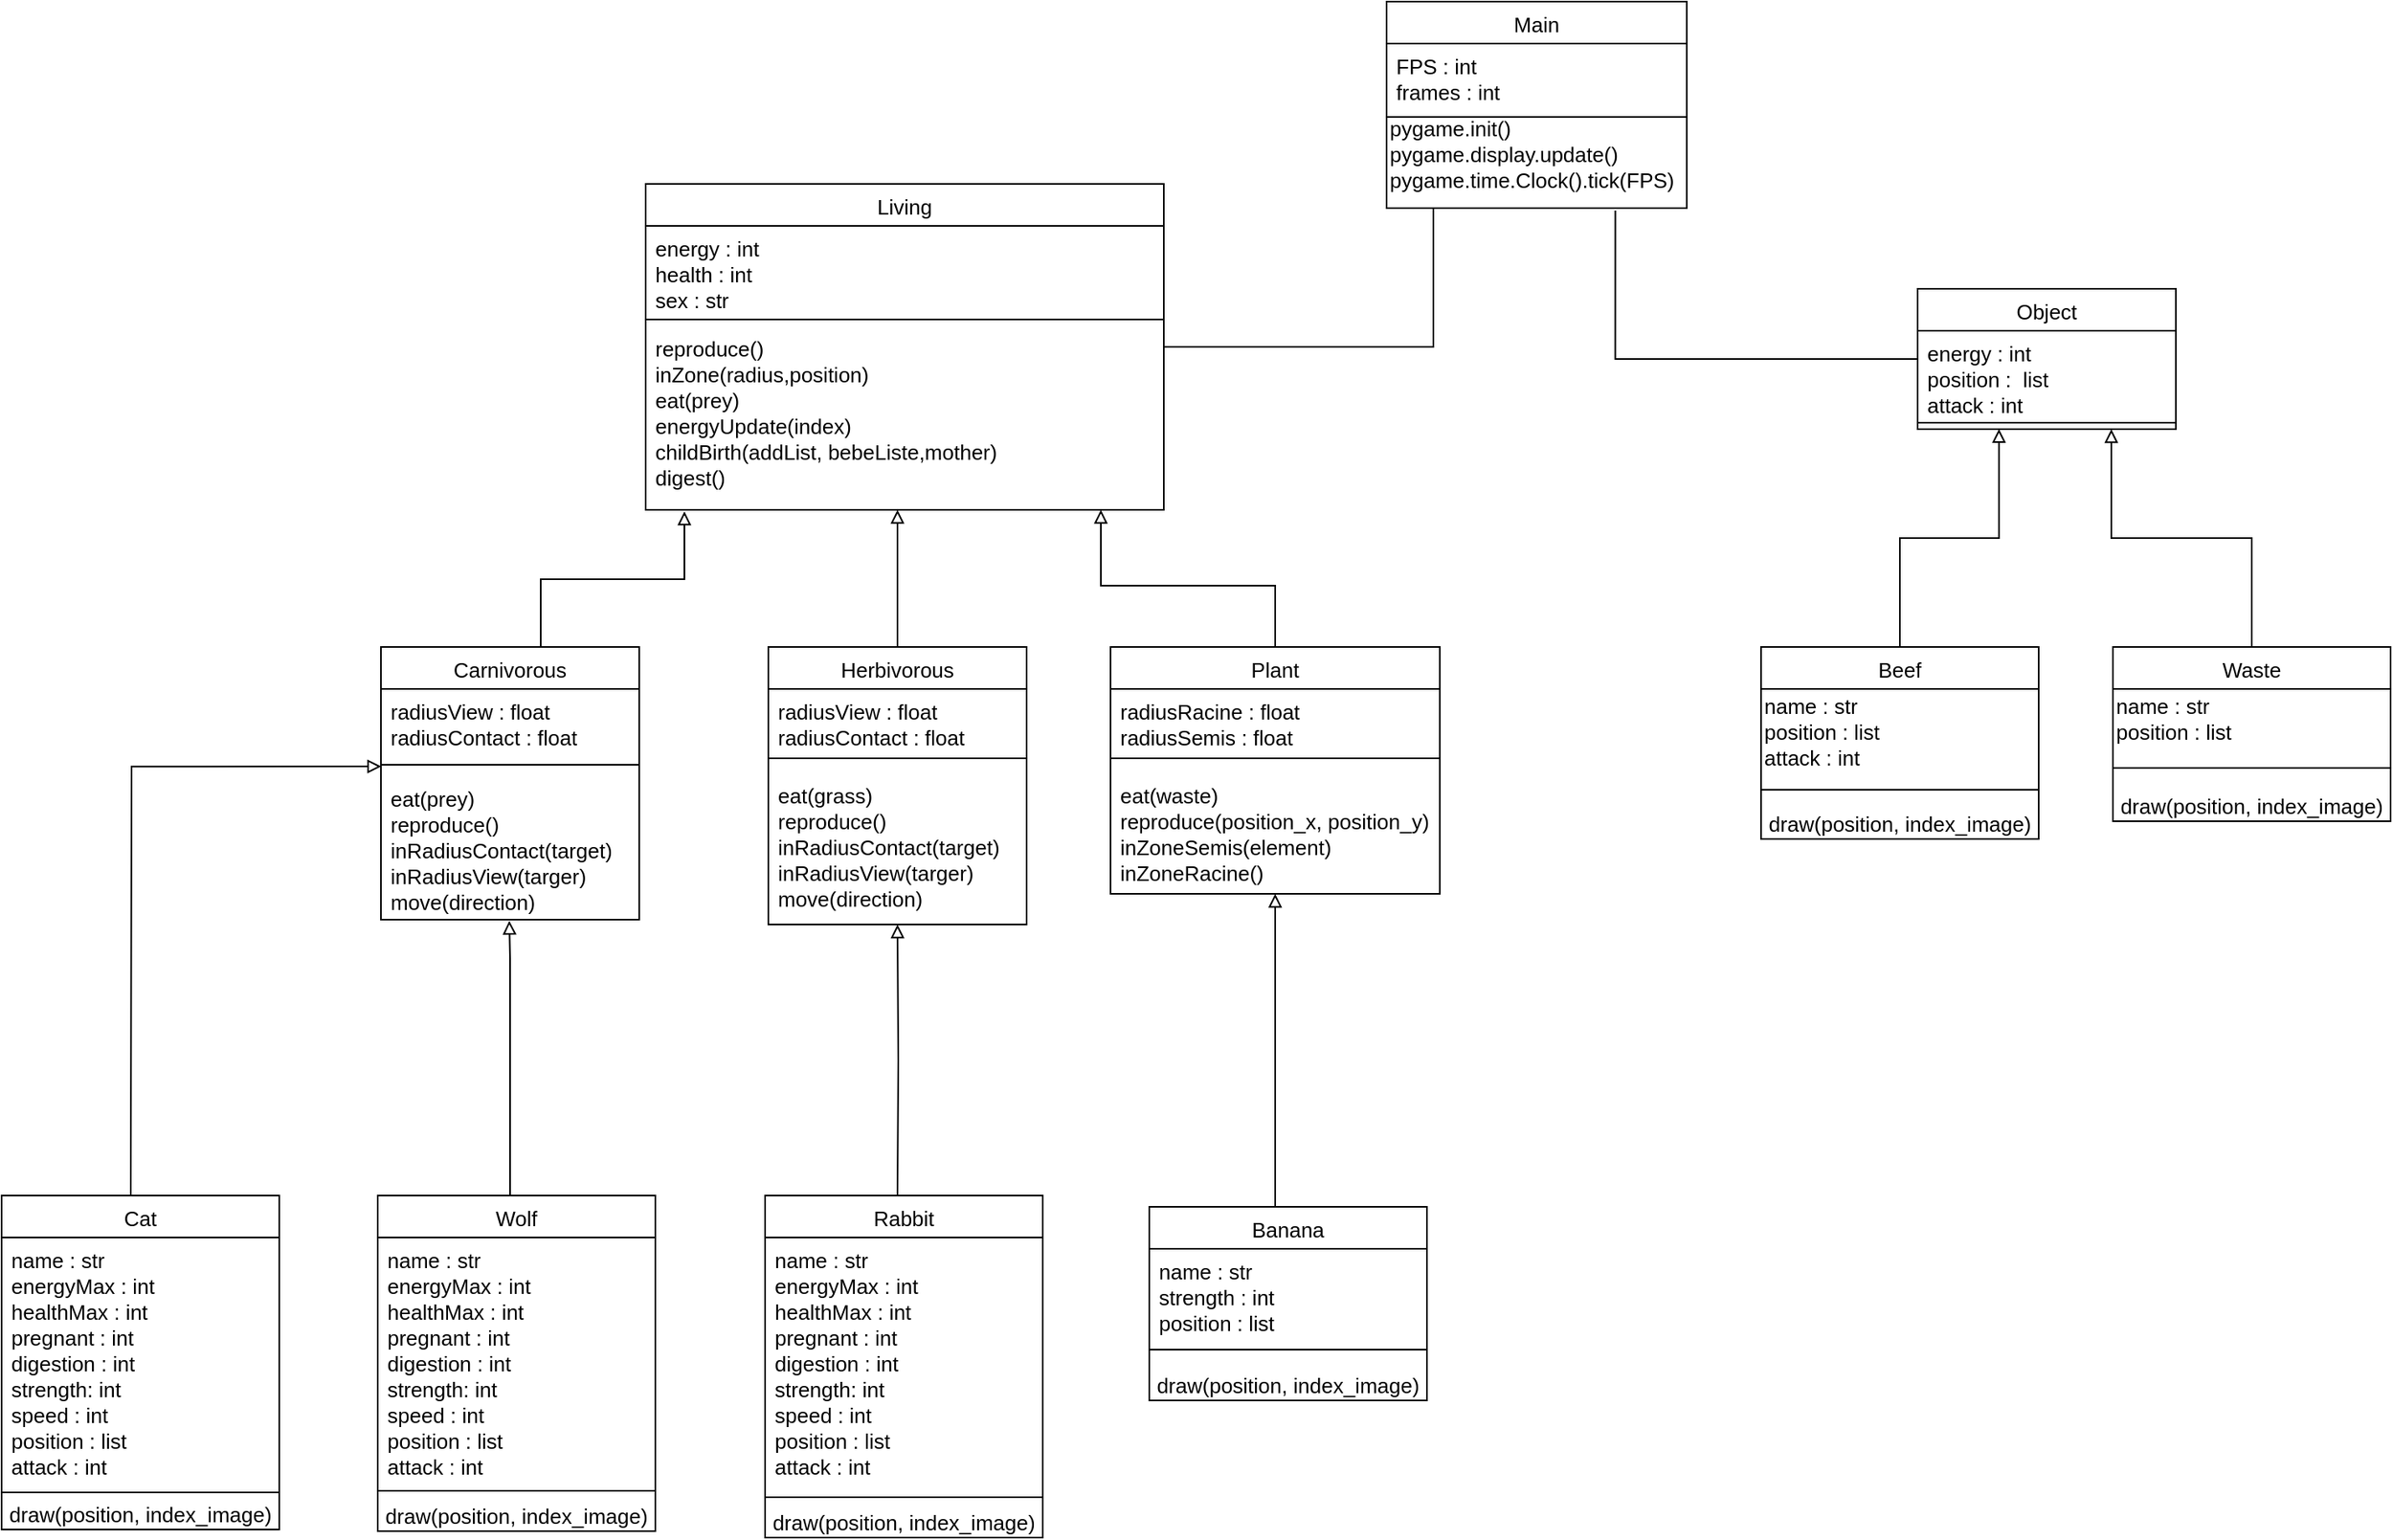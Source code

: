<mxfile version="16.1.0" type="onedrive"><diagram id="C5RBs43oDa-KdzZeNtuy" name="Page-1"><mxGraphModel dx="2062" dy="1209" grid="0" gridSize="10" guides="1" tooltips="1" connect="1" arrows="1" fold="1" page="1" pageScale="1" pageWidth="1654" pageHeight="1169" math="0" shadow="0"><root><mxCell id="WIyWlLk6GJQsqaUBKTNV-0"/><mxCell id="WIyWlLk6GJQsqaUBKTNV-1" parent="WIyWlLk6GJQsqaUBKTNV-0"/><mxCell id="tCnxdBjShXMrXJM-JRgk-33" value="" style="edgeStyle=orthogonalEdgeStyle;rounded=0;orthogonalLoop=1;jettySize=auto;fontSize=13;fontStyle=0;labelBorderColor=none;endArrow=none;endFill=0;" parent="WIyWlLk6GJQsqaUBKTNV-1" source="qqY5NxQBTnDj3dxJm5_0-4" target="tCnxdBjShXMrXJM-JRgk-31" edge="1"><mxGeometry relative="1" as="geometry"><mxPoint x="1002" y="234" as="targetPoint"/><Array as="points"><mxPoint x="966" y="306"/></Array></mxGeometry></mxCell><mxCell id="qqY5NxQBTnDj3dxJm5_0-4" value="Living" style="swimlane;fontStyle=0;align=center;verticalAlign=top;childLayout=stackLayout;horizontal=1;startSize=26;horizontalStack=0;resizeParent=1;resizeParentMax=0;resizeLast=0;collapsible=1;marginBottom=0;rounded=0;labelBorderColor=none;fontSize=13;" parent="WIyWlLk6GJQsqaUBKTNV-1" vertex="1"><mxGeometry x="478" y="205" width="321" height="202" as="geometry"/></mxCell><mxCell id="qqY5NxQBTnDj3dxJm5_0-5" value="energy : int&#10;health : int&#10;sex : str" style="text;strokeColor=none;fillColor=none;align=left;verticalAlign=top;spacingLeft=4;spacingRight=4;overflow=hidden;rotatable=0;points=[[0,0.5],[1,0.5]];portConstraint=eastwest;rounded=0;fontStyle=0;labelBorderColor=none;fontSize=13;" parent="qqY5NxQBTnDj3dxJm5_0-4" vertex="1"><mxGeometry y="26" width="321" height="54" as="geometry"/></mxCell><mxCell id="qqY5NxQBTnDj3dxJm5_0-6" value="" style="line;strokeWidth=1;fillColor=none;align=left;verticalAlign=middle;spacingTop=-1;spacingLeft=3;spacingRight=3;rotatable=0;labelPosition=right;points=[];portConstraint=eastwest;rounded=0;fontStyle=0;labelBorderColor=none;fontSize=13;" parent="qqY5NxQBTnDj3dxJm5_0-4" vertex="1"><mxGeometry y="80" width="321" height="8" as="geometry"/></mxCell><mxCell id="qqY5NxQBTnDj3dxJm5_0-7" value="reproduce()&#10;inZone(radius,position)&#10;eat(prey)&#10;energyUpdate(index)&#10;childBirth(addList, bebeListe,mother)&#10;digest()&#10;" style="text;strokeColor=none;fillColor=none;align=left;verticalAlign=top;spacingLeft=4;spacingRight=4;overflow=hidden;rotatable=0;points=[[0,0.5],[1,0.5]];portConstraint=eastwest;rounded=0;fontStyle=0;labelBorderColor=none;fontSize=13;" parent="qqY5NxQBTnDj3dxJm5_0-4" vertex="1"><mxGeometry y="88" width="321" height="114" as="geometry"/></mxCell><mxCell id="tCnxdBjShXMrXJM-JRgk-35" value="" style="edgeStyle=orthogonalEdgeStyle;rounded=0;orthogonalLoop=1;jettySize=auto;entryX=0.762;entryY=1.03;entryDx=0;entryDy=0;entryPerimeter=0;fontSize=13;fontStyle=0;labelBorderColor=none;endArrow=none;endFill=0;" parent="WIyWlLk6GJQsqaUBKTNV-1" source="qqY5NxQBTnDj3dxJm5_0-14" target="tCnxdBjShXMrXJM-JRgk-31" edge="1"><mxGeometry relative="1" as="geometry"/></mxCell><mxCell id="qqY5NxQBTnDj3dxJm5_0-14" value="Object" style="swimlane;fontStyle=0;align=center;verticalAlign=top;childLayout=stackLayout;horizontal=1;startSize=26;horizontalStack=0;resizeParent=1;resizeParentMax=0;resizeLast=0;collapsible=1;marginBottom=0;rounded=0;labelBorderColor=none;fontSize=13;" parent="WIyWlLk6GJQsqaUBKTNV-1" vertex="1"><mxGeometry x="1266" y="270" width="160" height="87" as="geometry"/></mxCell><mxCell id="qqY5NxQBTnDj3dxJm5_0-15" value="energy : int&#10;position :  list&#10;attack : int" style="text;strokeColor=none;fillColor=none;align=left;verticalAlign=top;spacingLeft=4;spacingRight=4;overflow=hidden;rotatable=0;points=[[0,0.5],[1,0.5]];portConstraint=eastwest;rounded=0;fontStyle=0;labelBorderColor=none;fontSize=13;" parent="qqY5NxQBTnDj3dxJm5_0-14" vertex="1"><mxGeometry y="26" width="160" height="53" as="geometry"/></mxCell><mxCell id="qqY5NxQBTnDj3dxJm5_0-16" value="" style="line;strokeWidth=1;fillColor=none;align=left;verticalAlign=middle;spacingTop=-1;spacingLeft=3;spacingRight=3;rotatable=0;labelPosition=right;points=[];portConstraint=eastwest;rounded=0;fontStyle=0;labelBorderColor=none;fontSize=13;" parent="qqY5NxQBTnDj3dxJm5_0-14" vertex="1"><mxGeometry y="79" width="160" height="8" as="geometry"/></mxCell><mxCell id="qqY5NxQBTnDj3dxJm5_0-27" value="" style="edgeStyle=orthogonalEdgeStyle;orthogonalLoop=1;jettySize=auto;rounded=0;endArrow=block;endFill=0;fontStyle=0;labelBorderColor=none;fontSize=13;" parent="WIyWlLk6GJQsqaUBKTNV-1" source="qqY5NxQBTnDj3dxJm5_0-23" edge="1"><mxGeometry relative="1" as="geometry"><mxPoint x="502" y="408" as="targetPoint"/><Array as="points"><mxPoint x="413" y="450"/><mxPoint x="502" y="450"/></Array></mxGeometry></mxCell><mxCell id="qqY5NxQBTnDj3dxJm5_0-23" value="Carnivorous" style="swimlane;fontStyle=0;align=center;verticalAlign=top;childLayout=stackLayout;horizontal=1;startSize=26;horizontalStack=0;resizeParent=1;resizeParentMax=0;resizeLast=0;collapsible=1;marginBottom=0;rounded=0;labelBorderColor=none;fontSize=13;" parent="WIyWlLk6GJQsqaUBKTNV-1" vertex="1"><mxGeometry x="314" y="492" width="160" height="169" as="geometry"/></mxCell><mxCell id="qqY5NxQBTnDj3dxJm5_0-24" value="radiusView : float&#10;radiusContact : float" style="text;strokeColor=none;fillColor=none;align=left;verticalAlign=top;spacingLeft=4;spacingRight=4;overflow=hidden;rotatable=0;points=[[0,0.5],[1,0.5]];portConstraint=eastwest;rounded=0;fontStyle=0;labelBorderColor=none;fontSize=13;" parent="qqY5NxQBTnDj3dxJm5_0-23" vertex="1"><mxGeometry y="26" width="160" height="40" as="geometry"/></mxCell><mxCell id="qqY5NxQBTnDj3dxJm5_0-25" value="" style="line;strokeWidth=1;fillColor=none;align=left;verticalAlign=middle;spacingTop=-1;spacingLeft=3;spacingRight=3;rotatable=0;labelPosition=right;points=[];portConstraint=eastwest;rounded=0;fontStyle=0;labelBorderColor=none;fontSize=13;" parent="qqY5NxQBTnDj3dxJm5_0-23" vertex="1"><mxGeometry y="66" width="160" height="14" as="geometry"/></mxCell><mxCell id="qqY5NxQBTnDj3dxJm5_0-26" value="eat(prey)&#10;reproduce()&#10;inRadiusContact(target)&#10;inRadiusView(targer)&#10;move(direction)" style="text;strokeColor=none;fillColor=none;align=left;verticalAlign=top;spacingLeft=4;spacingRight=4;overflow=hidden;rotatable=0;points=[[0,0.5],[1,0.5]];portConstraint=eastwest;rounded=0;fontStyle=0;labelBorderColor=none;fontSize=13;" parent="qqY5NxQBTnDj3dxJm5_0-23" vertex="1"><mxGeometry y="80" width="160" height="89" as="geometry"/></mxCell><mxCell id="qqY5NxQBTnDj3dxJm5_0-33" value="" style="edgeStyle=orthogonalEdgeStyle;orthogonalLoop=1;jettySize=auto;rounded=0;endArrow=block;endFill=0;fontStyle=0;labelBorderColor=none;fontSize=13;" parent="WIyWlLk6GJQsqaUBKTNV-1" source="qqY5NxQBTnDj3dxJm5_0-28" edge="1"><mxGeometry relative="1" as="geometry"><mxPoint x="634" y="407" as="targetPoint"/><Array as="points"><mxPoint x="634" y="447"/><mxPoint x="634" y="447"/></Array></mxGeometry></mxCell><mxCell id="qqY5NxQBTnDj3dxJm5_0-28" value="Herbivorous" style="swimlane;fontStyle=0;align=center;verticalAlign=top;childLayout=stackLayout;horizontal=1;startSize=26;horizontalStack=0;resizeParent=1;resizeParentMax=0;resizeLast=0;collapsible=1;marginBottom=0;rounded=0;labelBorderColor=none;fontSize=13;" parent="WIyWlLk6GJQsqaUBKTNV-1" vertex="1"><mxGeometry x="554" y="492" width="160" height="172" as="geometry"/></mxCell><mxCell id="qqY5NxQBTnDj3dxJm5_0-29" value="radiusView : float&#10;radiusContact : float" style="text;strokeColor=none;fillColor=none;align=left;verticalAlign=top;spacingLeft=4;spacingRight=4;overflow=hidden;rotatable=0;points=[[0,0.5],[1,0.5]];portConstraint=eastwest;rounded=0;fontStyle=0;labelBorderColor=none;fontSize=13;" parent="qqY5NxQBTnDj3dxJm5_0-28" vertex="1"><mxGeometry y="26" width="160" height="34" as="geometry"/></mxCell><mxCell id="qqY5NxQBTnDj3dxJm5_0-30" value="" style="line;strokeWidth=1;fillColor=none;align=left;verticalAlign=middle;spacingTop=-1;spacingLeft=3;spacingRight=3;rotatable=0;labelPosition=right;points=[];portConstraint=eastwest;rounded=0;fontStyle=0;labelBorderColor=none;fontSize=13;" parent="qqY5NxQBTnDj3dxJm5_0-28" vertex="1"><mxGeometry y="60" width="160" height="18" as="geometry"/></mxCell><mxCell id="qqY5NxQBTnDj3dxJm5_0-31" value="eat(grass)&#10;reproduce()&#10;inRadiusContact(target)&#10;inRadiusView(targer)&#10;move(direction)" style="text;strokeColor=none;fillColor=none;align=left;verticalAlign=top;spacingLeft=4;spacingRight=4;overflow=hidden;rotatable=0;points=[[0,0.5],[1,0.5]];portConstraint=eastwest;rounded=0;fontStyle=0;labelBorderColor=none;fontSize=13;" parent="qqY5NxQBTnDj3dxJm5_0-28" vertex="1"><mxGeometry y="78" width="160" height="94" as="geometry"/></mxCell><mxCell id="qqY5NxQBTnDj3dxJm5_0-38" value="" style="edgeStyle=orthogonalEdgeStyle;orthogonalLoop=1;jettySize=auto;rounded=0;endArrow=block;endFill=0;fontStyle=0;labelBorderColor=none;fontSize=13;" parent="WIyWlLk6GJQsqaUBKTNV-1" source="qqY5NxQBTnDj3dxJm5_0-34" edge="1"><mxGeometry relative="1" as="geometry"><mxPoint x="760" y="407" as="targetPoint"/><Array as="points"><mxPoint x="868" y="454"/><mxPoint x="760" y="454"/></Array></mxGeometry></mxCell><mxCell id="qqY5NxQBTnDj3dxJm5_0-34" value="Plant" style="swimlane;fontStyle=0;align=center;verticalAlign=top;childLayout=stackLayout;horizontal=1;startSize=26;horizontalStack=0;resizeParent=1;resizeParentMax=0;resizeLast=0;collapsible=1;marginBottom=0;rounded=0;labelBorderColor=none;fontSize=13;" parent="WIyWlLk6GJQsqaUBKTNV-1" vertex="1"><mxGeometry x="766" y="492" width="204" height="153" as="geometry"/></mxCell><mxCell id="qqY5NxQBTnDj3dxJm5_0-35" value="radiusRacine : float&#10;radiusSemis : float" style="text;strokeColor=none;fillColor=none;align=left;verticalAlign=top;spacingLeft=4;spacingRight=4;overflow=hidden;rotatable=0;points=[[0,0.5],[1,0.5]];portConstraint=eastwest;rounded=0;fontStyle=0;labelBorderColor=none;fontSize=13;" parent="qqY5NxQBTnDj3dxJm5_0-34" vertex="1"><mxGeometry y="26" width="204" height="34" as="geometry"/></mxCell><mxCell id="qqY5NxQBTnDj3dxJm5_0-36" value="" style="line;strokeWidth=1;fillColor=none;align=left;verticalAlign=middle;spacingTop=-1;spacingLeft=3;spacingRight=3;rotatable=0;labelPosition=right;points=[];portConstraint=eastwest;rounded=0;fontStyle=0;labelBorderColor=none;fontSize=13;" parent="qqY5NxQBTnDj3dxJm5_0-34" vertex="1"><mxGeometry y="60" width="204" height="18" as="geometry"/></mxCell><mxCell id="qqY5NxQBTnDj3dxJm5_0-37" value="eat(waste)&#10;reproduce(position_x, position_y)&#10;inZoneSemis(element)&#10;inZoneRacine()" style="text;strokeColor=none;fillColor=none;align=left;verticalAlign=top;spacingLeft=4;spacingRight=4;overflow=hidden;rotatable=0;points=[[0,0.5],[1,0.5]];portConstraint=eastwest;rounded=0;fontStyle=0;labelBorderColor=none;fontSize=13;" parent="qqY5NxQBTnDj3dxJm5_0-34" vertex="1"><mxGeometry y="78" width="204" height="75" as="geometry"/></mxCell><mxCell id="tCnxdBjShXMrXJM-JRgk-36" value="" style="edgeStyle=orthogonalEdgeStyle;rounded=0;orthogonalLoop=1;jettySize=auto;fontSize=13;entryX=0.315;entryY=0.986;entryDx=0;entryDy=0;entryPerimeter=0;fontStyle=0;labelBorderColor=none;endArrow=block;endFill=0;" parent="WIyWlLk6GJQsqaUBKTNV-1" source="qqY5NxQBTnDj3dxJm5_0-39" target="qqY5NxQBTnDj3dxJm5_0-16" edge="1"><mxGeometry relative="1" as="geometry"/></mxCell><mxCell id="qqY5NxQBTnDj3dxJm5_0-39" value="Beef" style="swimlane;fontStyle=0;align=center;verticalAlign=top;childLayout=stackLayout;horizontal=1;startSize=26;horizontalStack=0;resizeParent=1;resizeParentMax=0;resizeLast=0;collapsible=1;marginBottom=0;rounded=0;labelBorderColor=none;fontSize=13;" parent="WIyWlLk6GJQsqaUBKTNV-1" vertex="1"><mxGeometry x="1169" y="492" width="172" height="119" as="geometry"><mxRectangle x="1220" y="580" width="70" height="26" as="alternateBounds"/></mxGeometry></mxCell><mxCell id="qqY5NxQBTnDj3dxJm5_0-56" value="name : str&#10;position : list&#10;attack : int" style="text;align=left;verticalAlign=middle;resizable=0;points=[];autosize=1;strokeColor=none;fillColor=none;rounded=0;fontStyle=0;labelBorderColor=none;fontSize=13;" parent="qqY5NxQBTnDj3dxJm5_0-39" vertex="1"><mxGeometry y="26" width="172" height="52" as="geometry"/></mxCell><mxCell id="qqY5NxQBTnDj3dxJm5_0-41" value="" style="line;strokeWidth=1;fillColor=none;align=left;verticalAlign=middle;spacingTop=-1;spacingLeft=3;spacingRight=3;rotatable=0;labelPosition=right;points=[];portConstraint=eastwest;rounded=0;spacing=1;fontSize=13;fontStyle=0;labelBorderColor=none;" parent="qqY5NxQBTnDj3dxJm5_0-39" vertex="1"><mxGeometry y="78" width="172" height="21" as="geometry"/></mxCell><mxCell id="16" value="draw(position, index_image)" style="text;align=center;verticalAlign=middle;resizable=0;points=[];autosize=1;strokeColor=none;rounded=0;fontStyle=0;labelBorderColor=none;fontSize=13;" parent="qqY5NxQBTnDj3dxJm5_0-39" vertex="1"><mxGeometry y="99" width="172" height="20" as="geometry"/></mxCell><mxCell id="tCnxdBjShXMrXJM-JRgk-37" value="" style="edgeStyle=orthogonalEdgeStyle;rounded=0;orthogonalLoop=1;jettySize=auto;entryX=0.75;entryY=1;entryDx=0;entryDy=0;fontSize=13;fontStyle=0;labelBorderColor=none;endArrow=block;endFill=0;" parent="WIyWlLk6GJQsqaUBKTNV-1" source="qqY5NxQBTnDj3dxJm5_0-45" target="qqY5NxQBTnDj3dxJm5_0-14" edge="1"><mxGeometry relative="1" as="geometry"/></mxCell><mxCell id="qqY5NxQBTnDj3dxJm5_0-45" value="Waste" style="swimlane;fontStyle=0;align=center;verticalAlign=top;childLayout=stackLayout;horizontal=1;startSize=26;horizontalStack=0;resizeParent=1;resizeParentMax=0;resizeLast=0;collapsible=1;marginBottom=0;rounded=0;labelBorderColor=none;fontSize=13;" parent="WIyWlLk6GJQsqaUBKTNV-1" vertex="1"><mxGeometry x="1387" y="492" width="172" height="108" as="geometry"/></mxCell><mxCell id="qqY5NxQBTnDj3dxJm5_0-57" value="name : str&#10;position : list" style="text;align=left;verticalAlign=middle;resizable=0;points=[];autosize=1;strokeColor=none;fillColor=none;rounded=0;fontStyle=0;labelBorderColor=none;fontSize=13;" parent="qqY5NxQBTnDj3dxJm5_0-45" vertex="1"><mxGeometry y="26" width="172" height="36" as="geometry"/></mxCell><mxCell id="qqY5NxQBTnDj3dxJm5_0-47" value="" style="line;strokeWidth=1;fillColor=none;align=left;verticalAlign=middle;spacingTop=-1;spacingLeft=3;spacingRight=3;rotatable=0;labelPosition=right;points=[];portConstraint=eastwest;rounded=0;fontStyle=0;labelBorderColor=none;fontSize=13;" parent="qqY5NxQBTnDj3dxJm5_0-45" vertex="1"><mxGeometry y="62" width="172" height="26" as="geometry"/></mxCell><mxCell id="17" value="draw(position, index_image)" style="text;align=center;verticalAlign=middle;resizable=0;points=[];autosize=1;strokeColor=none;rounded=0;fontStyle=0;labelBorderColor=none;fontSize=13;" parent="qqY5NxQBTnDj3dxJm5_0-45" vertex="1"><mxGeometry y="88" width="172" height="20" as="geometry"/></mxCell><mxCell id="qqY5NxQBTnDj3dxJm5_0-58" value="" style="edgeStyle=orthogonalEdgeStyle;orthogonalLoop=1;jettySize=auto;entryX=0.497;entryY=1.008;entryDx=0;entryDy=0;entryPerimeter=0;rounded=0;endArrow=block;endFill=0;fontStyle=0;labelBorderColor=none;fontSize=13;" parent="WIyWlLk6GJQsqaUBKTNV-1" target="qqY5NxQBTnDj3dxJm5_0-26" edge="1"><mxGeometry relative="1" as="geometry"><Array as="points"><mxPoint x="394" y="685"/><mxPoint x="394" y="685"/></Array><mxPoint x="394" y="842" as="sourcePoint"/></mxGeometry></mxCell><mxCell id="qqY5NxQBTnDj3dxJm5_0-50" value="Wolf" style="swimlane;fontStyle=0;align=center;verticalAlign=top;childLayout=stackLayout;horizontal=1;startSize=26;horizontalStack=0;resizeParent=1;resizeParentMax=0;resizeLast=0;collapsible=1;marginBottom=0;rounded=0;labelBorderColor=none;fontSize=13;" parent="WIyWlLk6GJQsqaUBKTNV-1" vertex="1"><mxGeometry x="312" y="832" width="172" height="208" as="geometry"><mxRectangle x="330" y="800" width="60" height="26" as="alternateBounds"/></mxGeometry></mxCell><mxCell id="qqY5NxQBTnDj3dxJm5_0-51" value="name : str&#10;energyMax : int&#10;healthMax : int&#10;pregnant : int&#10;digestion : int&#10;strength: int&#10;speed : int&#10;position : list&#10;attack : int" style="text;strokeColor=none;fillColor=none;align=left;verticalAlign=top;spacingLeft=4;spacingRight=4;overflow=hidden;rotatable=0;points=[[0,0.5],[1,0.5]];portConstraint=eastwest;rounded=0;fontStyle=0;labelBorderColor=none;fontSize=13;" parent="qqY5NxQBTnDj3dxJm5_0-50" vertex="1"><mxGeometry y="26" width="172" height="152" as="geometry"/></mxCell><mxCell id="qqY5NxQBTnDj3dxJm5_0-52" value="" style="line;strokeWidth=1;fillColor=none;align=left;verticalAlign=middle;spacingTop=-1;spacingLeft=3;spacingRight=3;rotatable=0;labelPosition=right;points=[];portConstraint=eastwest;rounded=0;fontStyle=0;labelBorderColor=none;fontSize=13;" parent="qqY5NxQBTnDj3dxJm5_0-50" vertex="1"><mxGeometry y="178" width="172" height="10" as="geometry"/></mxCell><mxCell id="9" value="draw(position, index_image)" style="text;align=center;verticalAlign=middle;resizable=0;points=[];autosize=1;strokeColor=none;rounded=0;fontStyle=0;labelBorderColor=none;fontSize=13;" parent="qqY5NxQBTnDj3dxJm5_0-50" vertex="1"><mxGeometry y="188" width="172" height="20" as="geometry"/></mxCell><mxCell id="qqY5NxQBTnDj3dxJm5_0-87" value="" style="edgeStyle=orthogonalEdgeStyle;orthogonalLoop=1;jettySize=auto;entryX=0.5;entryY=1;entryDx=0;entryDy=0;entryPerimeter=0;endArrow=block;endFill=0;rounded=0;fontStyle=0;labelBorderColor=none;fontSize=13;" parent="WIyWlLk6GJQsqaUBKTNV-1" target="qqY5NxQBTnDj3dxJm5_0-31" edge="1"><mxGeometry relative="1" as="geometry"><mxPoint x="634" y="832" as="sourcePoint"/></mxGeometry></mxCell><mxCell id="qqY5NxQBTnDj3dxJm5_0-89" value="" style="edgeStyle=orthogonalEdgeStyle;orthogonalLoop=1;jettySize=auto;entryX=0.5;entryY=1;entryDx=0;entryDy=0;entryPerimeter=0;endArrow=block;endFill=0;rounded=0;fontStyle=0;labelBorderColor=none;fontSize=13;" parent="WIyWlLk6GJQsqaUBKTNV-1" source="qqY5NxQBTnDj3dxJm5_0-65" target="qqY5NxQBTnDj3dxJm5_0-37" edge="1"><mxGeometry relative="1" as="geometry"><Array as="points"><mxPoint x="868" y="730"/><mxPoint x="868" y="730"/></Array></mxGeometry></mxCell><mxCell id="qqY5NxQBTnDj3dxJm5_0-65" value="Banana" style="swimlane;fontStyle=0;align=center;verticalAlign=top;childLayout=stackLayout;horizontal=1;startSize=26;horizontalStack=0;resizeParent=1;resizeParentMax=0;resizeLast=0;collapsible=1;marginBottom=0;rounded=0;labelBorderColor=none;fontSize=13;" parent="WIyWlLk6GJQsqaUBKTNV-1" vertex="1"><mxGeometry x="790" y="839" width="172" height="120" as="geometry"/></mxCell><mxCell id="qqY5NxQBTnDj3dxJm5_0-66" value="name : str&#10;strength : int&#10;position : list" style="text;strokeColor=none;fillColor=none;align=left;verticalAlign=top;spacingLeft=4;spacingRight=4;overflow=hidden;rotatable=0;points=[[0,0.5],[1,0.5]];portConstraint=eastwest;rounded=0;fontStyle=0;labelBorderColor=none;fontSize=13;" parent="qqY5NxQBTnDj3dxJm5_0-65" vertex="1"><mxGeometry y="26" width="172" height="51" as="geometry"/></mxCell><mxCell id="qqY5NxQBTnDj3dxJm5_0-67" value="" style="line;strokeWidth=1;fillColor=none;align=left;verticalAlign=middle;spacingTop=-1;spacingLeft=3;spacingRight=3;rotatable=0;labelPosition=right;points=[];portConstraint=eastwest;rounded=0;fontStyle=0;labelBorderColor=none;fontSize=13;" parent="qqY5NxQBTnDj3dxJm5_0-65" vertex="1"><mxGeometry y="77" width="172" height="23" as="geometry"/></mxCell><mxCell id="15" value="draw(position, index_image)" style="text;align=center;verticalAlign=middle;resizable=0;points=[];autosize=1;strokeColor=none;rounded=0;fontStyle=0;labelBorderColor=none;fontSize=13;" parent="qqY5NxQBTnDj3dxJm5_0-65" vertex="1"><mxGeometry y="100" width="172" height="20" as="geometry"/></mxCell><mxCell id="qqY5NxQBTnDj3dxJm5_0-74" value="Main" style="swimlane;fontStyle=0;align=center;verticalAlign=top;childLayout=stackLayout;horizontal=1;startSize=26;horizontalStack=0;resizeParent=1;resizeParentMax=0;resizeLast=0;collapsible=1;marginBottom=0;rounded=0;labelBorderColor=none;fontSize=13;" parent="WIyWlLk6GJQsqaUBKTNV-1" vertex="1"><mxGeometry x="937" y="92" width="186" height="128" as="geometry"/></mxCell><mxCell id="qqY5NxQBTnDj3dxJm5_0-75" value="FPS : int&#10;frames : int" style="text;strokeColor=none;fillColor=none;align=left;verticalAlign=top;spacingLeft=4;spacingRight=4;overflow=hidden;rotatable=0;points=[[0,0.5],[1,0.5]];portConstraint=eastwest;rounded=0;fontStyle=0;labelBorderColor=none;fontSize=13;" parent="qqY5NxQBTnDj3dxJm5_0-74" vertex="1"><mxGeometry y="26" width="186" height="41" as="geometry"/></mxCell><mxCell id="qqY5NxQBTnDj3dxJm5_0-76" value="" style="line;strokeWidth=1;fillColor=none;align=left;verticalAlign=middle;spacingTop=-1;spacingLeft=3;spacingRight=3;rotatable=0;labelPosition=right;points=[];portConstraint=eastwest;rounded=0;fontStyle=0;labelBorderColor=none;fontSize=13;" parent="qqY5NxQBTnDj3dxJm5_0-74" vertex="1"><mxGeometry y="67" width="186" height="9" as="geometry"/></mxCell><mxCell id="tCnxdBjShXMrXJM-JRgk-31" value="pygame.init()&#10;pygame.display.update()&#10;pygame.time.Clock().tick(FPS)&#10;" style="text;align=left;verticalAlign=middle;resizable=0;points=[];autosize=1;strokeColor=none;fillColor=none;fontSize=13;rounded=0;fontStyle=0;labelBorderColor=none;" parent="qqY5NxQBTnDj3dxJm5_0-74" vertex="1"><mxGeometry y="76" width="186" height="52" as="geometry"/></mxCell><mxCell id="8" value="" style="edgeStyle=orthogonalEdgeStyle;exitX=0.5;exitY=0;exitDx=0;exitDy=0;entryX=0.001;entryY=0.575;entryDx=0;entryDy=0;entryPerimeter=0;endArrow=block;endFill=0;rounded=0;fontStyle=0;labelBorderColor=none;fontSize=13;" parent="WIyWlLk6GJQsqaUBKTNV-1" target="qqY5NxQBTnDj3dxJm5_0-25" edge="1"><mxGeometry relative="1" as="geometry"><mxPoint x="173" y="636" as="targetPoint"/><mxPoint x="159" y="832" as="sourcePoint"/></mxGeometry></mxCell><mxCell id="tCnxdBjShXMrXJM-JRgk-23" value="Rabbit" style="swimlane;fontStyle=0;align=center;verticalAlign=top;childLayout=stackLayout;horizontal=1;startSize=26;horizontalStack=0;resizeParent=1;resizeParentMax=0;resizeLast=0;collapsible=1;marginBottom=0;rounded=0;labelBorderColor=none;fontSize=13;" parent="WIyWlLk6GJQsqaUBKTNV-1" vertex="1"><mxGeometry x="552" y="832" width="172" height="212" as="geometry"><mxRectangle x="330" y="800" width="60" height="26" as="alternateBounds"/></mxGeometry></mxCell><mxCell id="tCnxdBjShXMrXJM-JRgk-24" value="name : str&#10;energyMax : int&#10;healthMax : int&#10;pregnant : int&#10;digestion : int&#10;strength: int&#10;speed : int&#10;position : list&#10;attack : int" style="text;strokeColor=none;fillColor=none;align=left;verticalAlign=top;spacingLeft=4;spacingRight=4;overflow=hidden;rotatable=0;points=[[0,0.5],[1,0.5]];portConstraint=eastwest;rounded=0;fontStyle=0;labelBorderColor=none;fontSize=13;" parent="tCnxdBjShXMrXJM-JRgk-23" vertex="1"><mxGeometry y="26" width="172" height="156" as="geometry"/></mxCell><mxCell id="tCnxdBjShXMrXJM-JRgk-25" value="" style="line;strokeWidth=1;fillColor=none;align=left;verticalAlign=middle;spacingTop=-1;spacingLeft=3;spacingRight=3;rotatable=0;labelPosition=right;points=[];portConstraint=eastwest;rounded=0;fontStyle=0;labelBorderColor=none;fontSize=13;" parent="tCnxdBjShXMrXJM-JRgk-23" vertex="1"><mxGeometry y="182" width="172" height="10" as="geometry"/></mxCell><mxCell id="tCnxdBjShXMrXJM-JRgk-26" value="draw(position, index_image)" style="text;align=center;verticalAlign=middle;resizable=0;points=[];autosize=1;strokeColor=none;rounded=0;fontStyle=0;labelBorderColor=none;fontSize=13;" parent="tCnxdBjShXMrXJM-JRgk-23" vertex="1"><mxGeometry y="192" width="172" height="20" as="geometry"/></mxCell><mxCell id="tCnxdBjShXMrXJM-JRgk-27" value="Cat" style="swimlane;fontStyle=0;align=center;verticalAlign=top;childLayout=stackLayout;horizontal=1;startSize=26;horizontalStack=0;resizeParent=1;resizeParentMax=0;resizeLast=0;collapsible=1;marginBottom=0;rounded=0;labelBorderColor=none;fontSize=13;" parent="WIyWlLk6GJQsqaUBKTNV-1" vertex="1"><mxGeometry x="79" y="832" width="172" height="207" as="geometry"><mxRectangle x="330" y="800" width="60" height="26" as="alternateBounds"/></mxGeometry></mxCell><mxCell id="tCnxdBjShXMrXJM-JRgk-28" value="name : str&#10;energyMax : int&#10;healthMax : int&#10;pregnant : int&#10;digestion : int&#10;strength: int&#10;speed : int&#10;position : list&#10;attack : int" style="text;strokeColor=none;fillColor=none;align=left;verticalAlign=top;spacingLeft=4;spacingRight=4;overflow=hidden;rotatable=0;points=[[0,0.5],[1,0.5]];portConstraint=eastwest;rounded=0;fontStyle=0;labelBorderColor=none;fontSize=13;" parent="tCnxdBjShXMrXJM-JRgk-27" vertex="1"><mxGeometry y="26" width="172" height="155" as="geometry"/></mxCell><mxCell id="tCnxdBjShXMrXJM-JRgk-29" value="" style="line;strokeWidth=1;fillColor=none;align=left;verticalAlign=middle;spacingTop=-1;spacingLeft=3;spacingRight=3;rotatable=0;labelPosition=right;points=[];portConstraint=eastwest;rounded=0;fontStyle=0;labelBorderColor=none;fontSize=13;" parent="tCnxdBjShXMrXJM-JRgk-27" vertex="1"><mxGeometry y="181" width="172" height="6" as="geometry"/></mxCell><mxCell id="tCnxdBjShXMrXJM-JRgk-30" value="draw(position, index_image)" style="text;align=center;verticalAlign=middle;resizable=0;points=[];autosize=1;strokeColor=none;rounded=0;fontStyle=0;labelBorderColor=none;fontSize=13;" parent="tCnxdBjShXMrXJM-JRgk-27" vertex="1"><mxGeometry y="187" width="172" height="20" as="geometry"/></mxCell></root></mxGraphModel></diagram></mxfile>